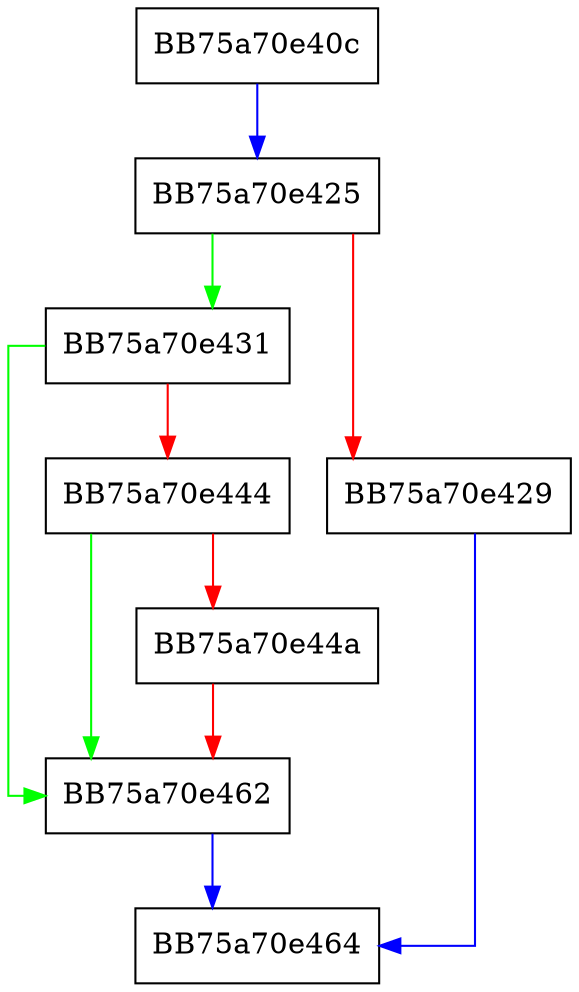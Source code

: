 digraph OnInitializeAtStartupNoThrow {
  node [shape="box"];
  graph [splines=ortho];
  BB75a70e40c -> BB75a70e425 [color="blue"];
  BB75a70e425 -> BB75a70e431 [color="green"];
  BB75a70e425 -> BB75a70e429 [color="red"];
  BB75a70e429 -> BB75a70e464 [color="blue"];
  BB75a70e431 -> BB75a70e462 [color="green"];
  BB75a70e431 -> BB75a70e444 [color="red"];
  BB75a70e444 -> BB75a70e462 [color="green"];
  BB75a70e444 -> BB75a70e44a [color="red"];
  BB75a70e44a -> BB75a70e462 [color="red"];
  BB75a70e462 -> BB75a70e464 [color="blue"];
}